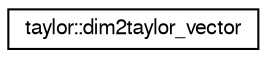 digraph G
{
  edge [fontname="FreeSans",fontsize="10",labelfontname="FreeSans",labelfontsize="10"];
  node [fontname="FreeSans",fontsize="10",shape=record];
  rankdir="LR";
  Node1 [label="taylor::dim2taylor_vector",height=0.2,width=0.4,color="black", fillcolor="white", style="filled",URL="$classtaylor_1_1dim2taylor__vector.shtml"];
}
